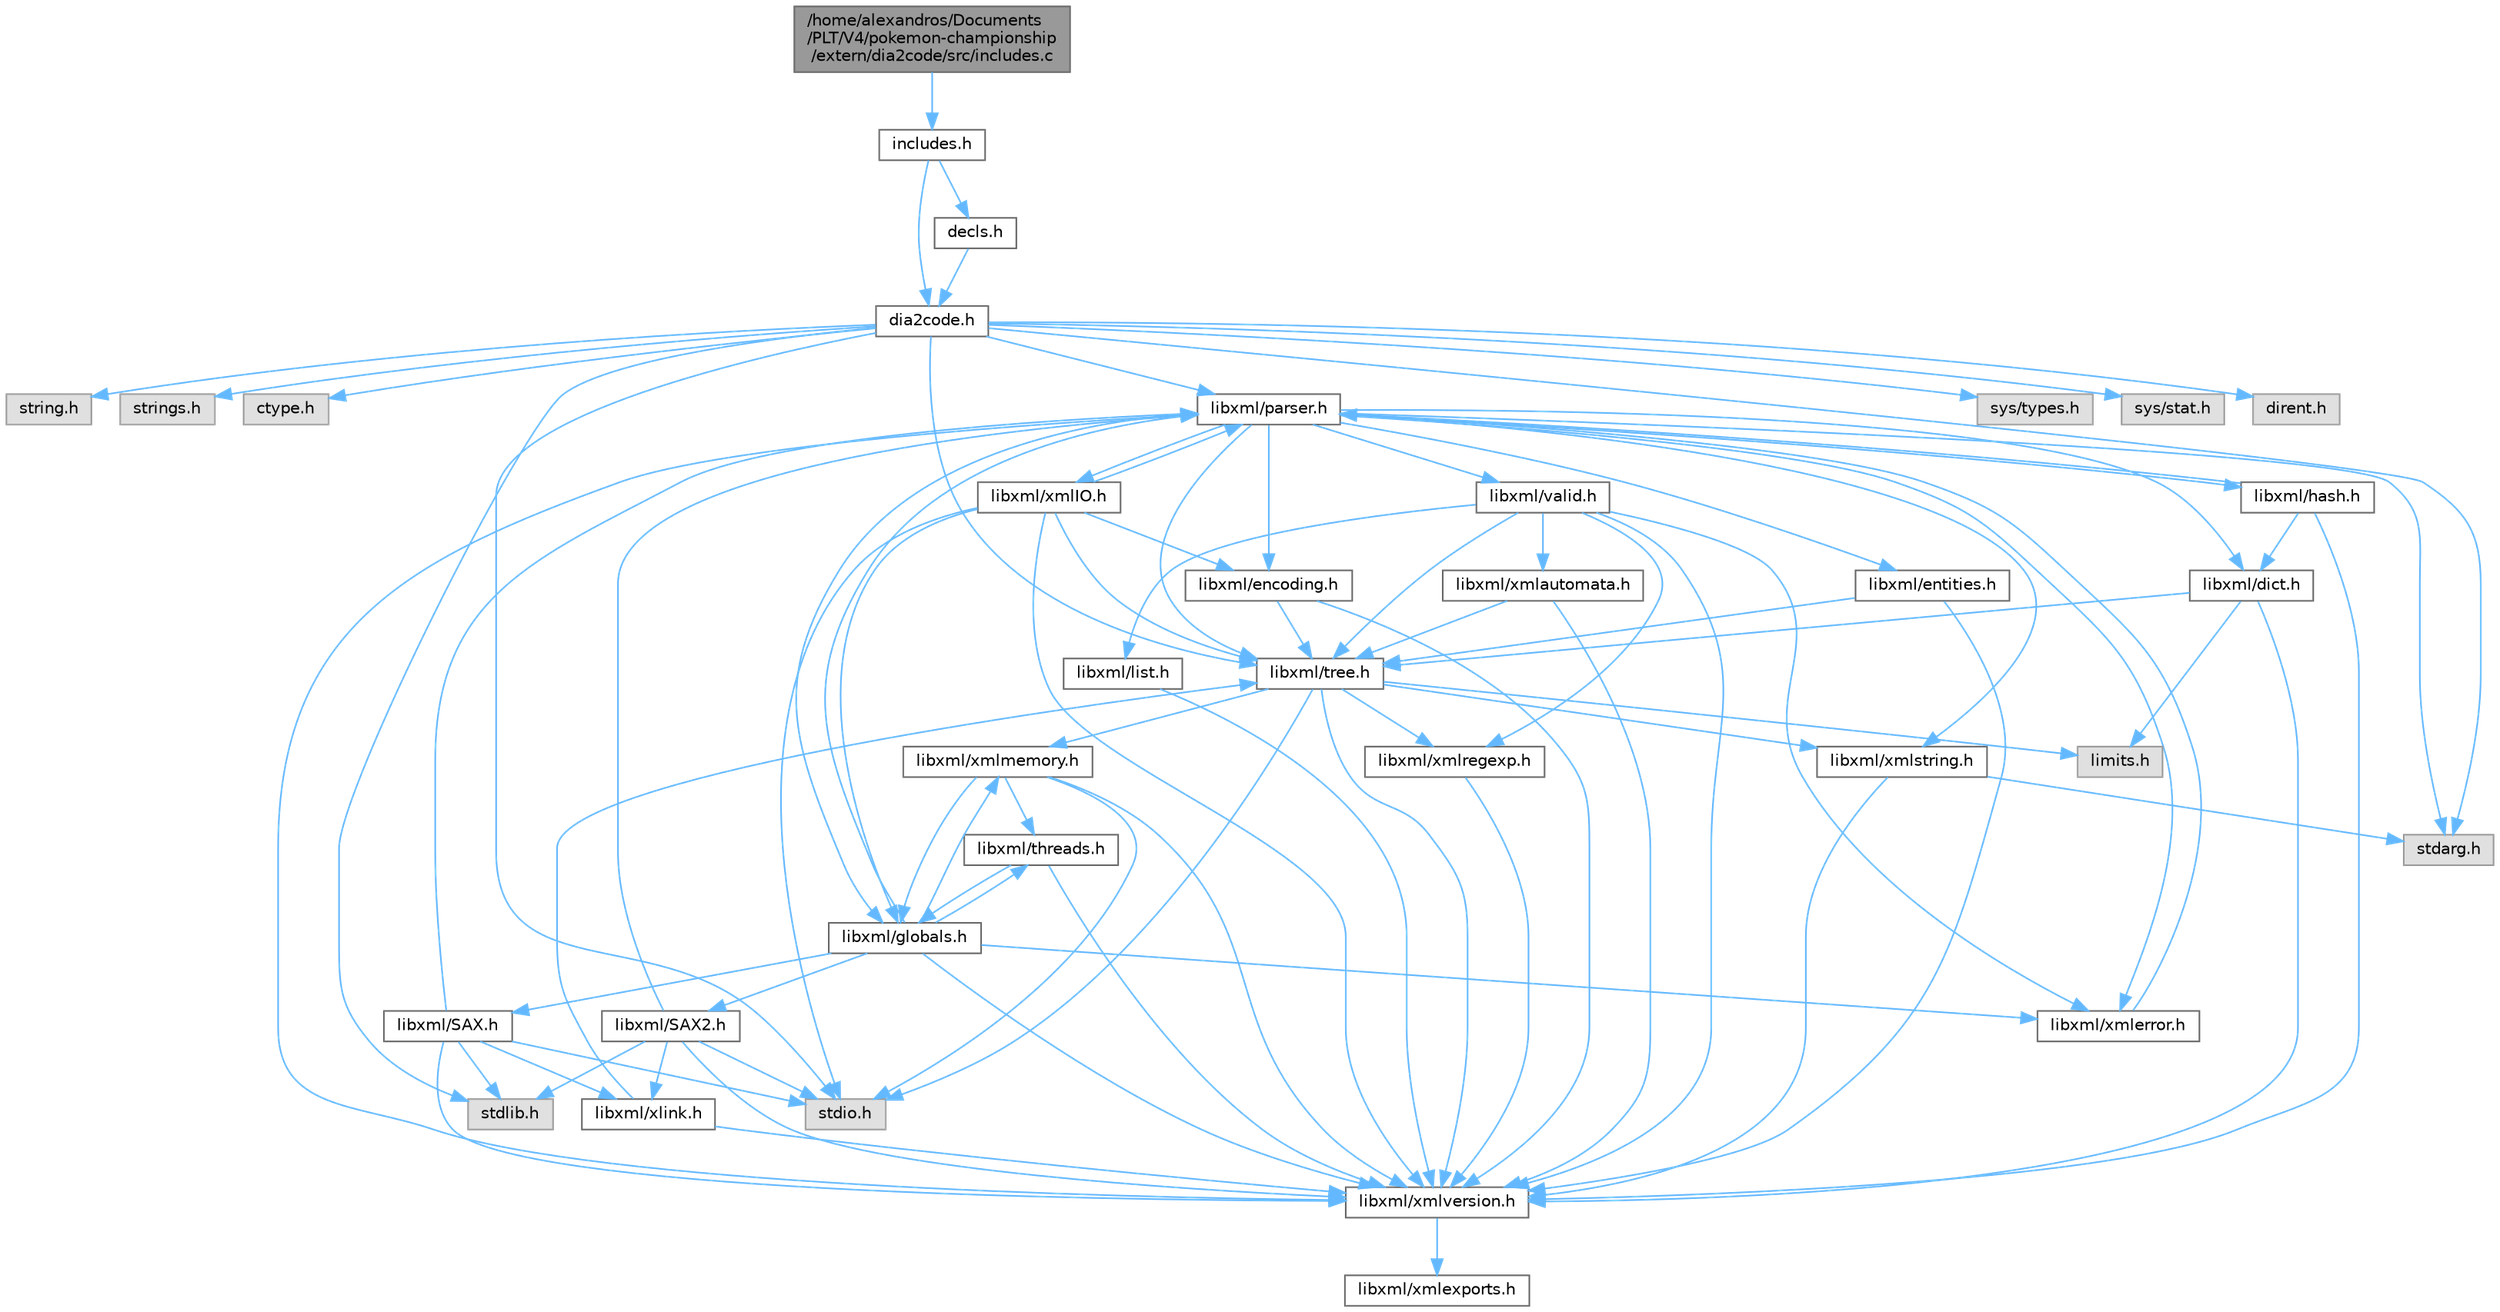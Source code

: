 digraph "/home/alexandros/Documents/PLT/V4/pokemon-championship/extern/dia2code/src/includes.c"
{
 // LATEX_PDF_SIZE
  bgcolor="transparent";
  edge [fontname=Helvetica,fontsize=10,labelfontname=Helvetica,labelfontsize=10];
  node [fontname=Helvetica,fontsize=10,shape=box,height=0.2,width=0.4];
  Node1 [label="/home/alexandros/Documents\l/PLT/V4/pokemon-championship\l/extern/dia2code/src/includes.c",height=0.2,width=0.4,color="gray40", fillcolor="grey60", style="filled", fontcolor="black",tooltip=" "];
  Node1 -> Node2 [color="steelblue1",style="solid"];
  Node2 [label="includes.h",height=0.2,width=0.4,color="grey40", fillcolor="white", style="filled",URL="$includes_8h.html",tooltip=" "];
  Node2 -> Node3 [color="steelblue1",style="solid"];
  Node3 [label="dia2code.h",height=0.2,width=0.4,color="grey40", fillcolor="white", style="filled",URL="$dia2code_8h.html",tooltip=" "];
  Node3 -> Node4 [color="steelblue1",style="solid"];
  Node4 [label="string.h",height=0.2,width=0.4,color="grey60", fillcolor="#E0E0E0", style="filled",tooltip=" "];
  Node3 -> Node5 [color="steelblue1",style="solid"];
  Node5 [label="strings.h",height=0.2,width=0.4,color="grey60", fillcolor="#E0E0E0", style="filled",tooltip=" "];
  Node3 -> Node6 [color="steelblue1",style="solid"];
  Node6 [label="ctype.h",height=0.2,width=0.4,color="grey60", fillcolor="#E0E0E0", style="filled",tooltip=" "];
  Node3 -> Node7 [color="steelblue1",style="solid"];
  Node7 [label="stdio.h",height=0.2,width=0.4,color="grey60", fillcolor="#E0E0E0", style="filled",tooltip=" "];
  Node3 -> Node8 [color="steelblue1",style="solid"];
  Node8 [label="stdlib.h",height=0.2,width=0.4,color="grey60", fillcolor="#E0E0E0", style="filled",tooltip=" "];
  Node3 -> Node9 [color="steelblue1",style="solid"];
  Node9 [label="stdarg.h",height=0.2,width=0.4,color="grey60", fillcolor="#E0E0E0", style="filled",tooltip=" "];
  Node3 -> Node10 [color="steelblue1",style="solid"];
  Node10 [label="sys/types.h",height=0.2,width=0.4,color="grey60", fillcolor="#E0E0E0", style="filled",tooltip=" "];
  Node3 -> Node11 [color="steelblue1",style="solid"];
  Node11 [label="sys/stat.h",height=0.2,width=0.4,color="grey60", fillcolor="#E0E0E0", style="filled",tooltip=" "];
  Node3 -> Node12 [color="steelblue1",style="solid"];
  Node12 [label="dirent.h",height=0.2,width=0.4,color="grey60", fillcolor="#E0E0E0", style="filled",tooltip=" "];
  Node3 -> Node13 [color="steelblue1",style="solid"];
  Node13 [label="libxml/parser.h",height=0.2,width=0.4,color="grey40", fillcolor="white", style="filled",URL="$parser_8h.html",tooltip=" "];
  Node13 -> Node9 [color="steelblue1",style="solid"];
  Node13 -> Node14 [color="steelblue1",style="solid"];
  Node14 [label="libxml/xmlversion.h",height=0.2,width=0.4,color="grey40", fillcolor="white", style="filled",URL="$xmlversion_8h.html",tooltip=" "];
  Node14 -> Node15 [color="steelblue1",style="solid"];
  Node15 [label="libxml/xmlexports.h",height=0.2,width=0.4,color="grey40", fillcolor="white", style="filled",URL="$xmlexports_8h.html",tooltip=" "];
  Node13 -> Node16 [color="steelblue1",style="solid"];
  Node16 [label="libxml/tree.h",height=0.2,width=0.4,color="grey40", fillcolor="white", style="filled",URL="$tree_8h.html",tooltip=" "];
  Node16 -> Node7 [color="steelblue1",style="solid"];
  Node16 -> Node17 [color="steelblue1",style="solid"];
  Node17 [label="limits.h",height=0.2,width=0.4,color="grey60", fillcolor="#E0E0E0", style="filled",tooltip=" "];
  Node16 -> Node14 [color="steelblue1",style="solid"];
  Node16 -> Node18 [color="steelblue1",style="solid"];
  Node18 [label="libxml/xmlstring.h",height=0.2,width=0.4,color="grey40", fillcolor="white", style="filled",URL="$xmlstring_8h.html",tooltip=" "];
  Node18 -> Node9 [color="steelblue1",style="solid"];
  Node18 -> Node14 [color="steelblue1",style="solid"];
  Node16 -> Node19 [color="steelblue1",style="solid"];
  Node19 [label="libxml/xmlregexp.h",height=0.2,width=0.4,color="grey40", fillcolor="white", style="filled",URL="$xmlregexp_8h.html",tooltip=" "];
  Node19 -> Node14 [color="steelblue1",style="solid"];
  Node16 -> Node20 [color="steelblue1",style="solid"];
  Node20 [label="libxml/xmlmemory.h",height=0.2,width=0.4,color="grey40", fillcolor="white", style="filled",URL="$xmlmemory_8h.html",tooltip=" "];
  Node20 -> Node7 [color="steelblue1",style="solid"];
  Node20 -> Node14 [color="steelblue1",style="solid"];
  Node20 -> Node21 [color="steelblue1",style="solid"];
  Node21 [label="libxml/threads.h",height=0.2,width=0.4,color="grey40", fillcolor="white", style="filled",URL="$threads_8h.html",tooltip=" "];
  Node21 -> Node14 [color="steelblue1",style="solid"];
  Node21 -> Node22 [color="steelblue1",style="solid"];
  Node22 [label="libxml/globals.h",height=0.2,width=0.4,color="grey40", fillcolor="white", style="filled",URL="$globals_8h.html",tooltip=" "];
  Node22 -> Node14 [color="steelblue1",style="solid"];
  Node22 -> Node13 [color="steelblue1",style="solid"];
  Node22 -> Node23 [color="steelblue1",style="solid"];
  Node23 [label="libxml/xmlerror.h",height=0.2,width=0.4,color="grey40", fillcolor="white", style="filled",URL="$xmlerror_8h.html",tooltip=" "];
  Node23 -> Node13 [color="steelblue1",style="solid"];
  Node22 -> Node24 [color="steelblue1",style="solid"];
  Node24 [label="libxml/SAX.h",height=0.2,width=0.4,color="grey40", fillcolor="white", style="filled",URL="$_s_a_x_8h.html",tooltip=" "];
  Node24 -> Node7 [color="steelblue1",style="solid"];
  Node24 -> Node8 [color="steelblue1",style="solid"];
  Node24 -> Node14 [color="steelblue1",style="solid"];
  Node24 -> Node13 [color="steelblue1",style="solid"];
  Node24 -> Node25 [color="steelblue1",style="solid"];
  Node25 [label="libxml/xlink.h",height=0.2,width=0.4,color="grey40", fillcolor="white", style="filled",URL="$xlink_8h.html",tooltip=" "];
  Node25 -> Node14 [color="steelblue1",style="solid"];
  Node25 -> Node16 [color="steelblue1",style="solid"];
  Node22 -> Node26 [color="steelblue1",style="solid"];
  Node26 [label="libxml/SAX2.h",height=0.2,width=0.4,color="grey40", fillcolor="white", style="filled",URL="$_s_a_x2_8h.html",tooltip=" "];
  Node26 -> Node7 [color="steelblue1",style="solid"];
  Node26 -> Node8 [color="steelblue1",style="solid"];
  Node26 -> Node14 [color="steelblue1",style="solid"];
  Node26 -> Node13 [color="steelblue1",style="solid"];
  Node26 -> Node25 [color="steelblue1",style="solid"];
  Node22 -> Node20 [color="steelblue1",style="solid"];
  Node22 -> Node21 [color="steelblue1",style="solid"];
  Node20 -> Node22 [color="steelblue1",style="solid"];
  Node13 -> Node27 [color="steelblue1",style="solid"];
  Node27 [label="libxml/dict.h",height=0.2,width=0.4,color="grey40", fillcolor="white", style="filled",URL="$dict_8h.html",tooltip=" "];
  Node27 -> Node17 [color="steelblue1",style="solid"];
  Node27 -> Node14 [color="steelblue1",style="solid"];
  Node27 -> Node16 [color="steelblue1",style="solid"];
  Node13 -> Node28 [color="steelblue1",style="solid"];
  Node28 [label="libxml/hash.h",height=0.2,width=0.4,color="grey40", fillcolor="white", style="filled",URL="$hash_8h.html",tooltip=" "];
  Node28 -> Node14 [color="steelblue1",style="solid"];
  Node28 -> Node13 [color="steelblue1",style="solid"];
  Node28 -> Node27 [color="steelblue1",style="solid"];
  Node13 -> Node29 [color="steelblue1",style="solid"];
  Node29 [label="libxml/valid.h",height=0.2,width=0.4,color="grey40", fillcolor="white", style="filled",URL="$valid_8h.html",tooltip=" "];
  Node29 -> Node14 [color="steelblue1",style="solid"];
  Node29 -> Node23 [color="steelblue1",style="solid"];
  Node29 -> Node16 [color="steelblue1",style="solid"];
  Node29 -> Node30 [color="steelblue1",style="solid"];
  Node30 [label="libxml/list.h",height=0.2,width=0.4,color="grey40", fillcolor="white", style="filled",URL="$list_8h.html",tooltip=" "];
  Node30 -> Node14 [color="steelblue1",style="solid"];
  Node29 -> Node31 [color="steelblue1",style="solid"];
  Node31 [label="libxml/xmlautomata.h",height=0.2,width=0.4,color="grey40", fillcolor="white", style="filled",URL="$xmlautomata_8h.html",tooltip=" "];
  Node31 -> Node14 [color="steelblue1",style="solid"];
  Node31 -> Node16 [color="steelblue1",style="solid"];
  Node29 -> Node19 [color="steelblue1",style="solid"];
  Node13 -> Node32 [color="steelblue1",style="solid"];
  Node32 [label="libxml/entities.h",height=0.2,width=0.4,color="grey40", fillcolor="white", style="filled",URL="$entities_8h.html",tooltip=" "];
  Node32 -> Node14 [color="steelblue1",style="solid"];
  Node32 -> Node16 [color="steelblue1",style="solid"];
  Node13 -> Node23 [color="steelblue1",style="solid"];
  Node13 -> Node18 [color="steelblue1",style="solid"];
  Node13 -> Node33 [color="steelblue1",style="solid"];
  Node33 [label="libxml/encoding.h",height=0.2,width=0.4,color="grey40", fillcolor="white", style="filled",URL="$encoding_8h.html",tooltip=" "];
  Node33 -> Node14 [color="steelblue1",style="solid"];
  Node33 -> Node16 [color="steelblue1",style="solid"];
  Node13 -> Node34 [color="steelblue1",style="solid"];
  Node34 [label="libxml/xmlIO.h",height=0.2,width=0.4,color="grey40", fillcolor="white", style="filled",URL="$xml_i_o_8h.html",tooltip=" "];
  Node34 -> Node7 [color="steelblue1",style="solid"];
  Node34 -> Node14 [color="steelblue1",style="solid"];
  Node34 -> Node22 [color="steelblue1",style="solid"];
  Node34 -> Node16 [color="steelblue1",style="solid"];
  Node34 -> Node13 [color="steelblue1",style="solid"];
  Node34 -> Node33 [color="steelblue1",style="solid"];
  Node13 -> Node22 [color="steelblue1",style="solid"];
  Node3 -> Node16 [color="steelblue1",style="solid"];
  Node2 -> Node35 [color="steelblue1",style="solid"];
  Node35 [label="decls.h",height=0.2,width=0.4,color="grey40", fillcolor="white", style="filled",URL="$decls_8h.html",tooltip=" "];
  Node35 -> Node3 [color="steelblue1",style="solid"];
}
